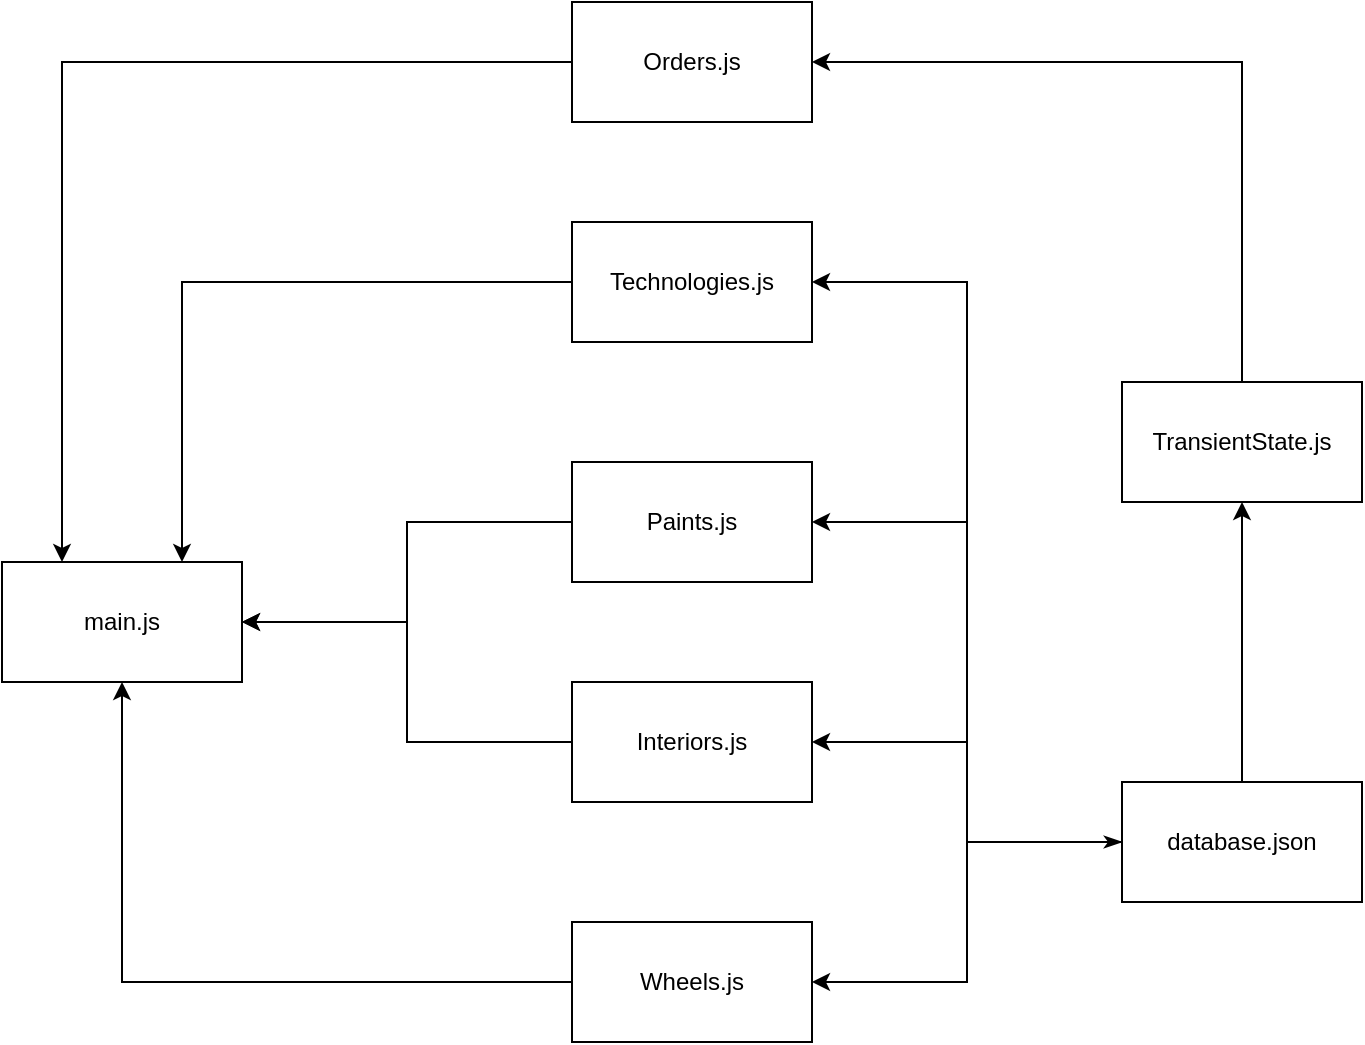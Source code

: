 <mxfile>
    <diagram name="Page-1" id="6lc6j4jsBSMnY9UfaCnR">
        <mxGraphModel dx="390" dy="692" grid="1" gridSize="10" guides="1" tooltips="1" connect="1" arrows="1" fold="1" page="1" pageScale="1" pageWidth="850" pageHeight="1100" math="0" shadow="0">
            <root>
                <mxCell id="0"/>
                <mxCell id="1" parent="0"/>
                <mxCell id="bwNeNpBCWAekBOxRI_Yp-1" value="main.js" style="rounded=0;whiteSpace=wrap;html=1;" parent="1" vertex="1">
                    <mxGeometry x="80" y="380" width="120" height="60" as="geometry"/>
                </mxCell>
                <mxCell id="bwNeNpBCWAekBOxRI_Yp-20" style="edgeStyle=orthogonalEdgeStyle;rounded=0;orthogonalLoop=1;jettySize=auto;html=1;entryX=1;entryY=0.5;entryDx=0;entryDy=0;" parent="1" source="bwNeNpBCWAekBOxRI_Yp-2" target="bwNeNpBCWAekBOxRI_Yp-8" edge="1">
                    <mxGeometry relative="1" as="geometry">
                        <Array as="points">
                            <mxPoint x="700" y="130"/>
                        </Array>
                    </mxGeometry>
                </mxCell>
                <mxCell id="bwNeNpBCWAekBOxRI_Yp-2" value="TransientState.js" style="rounded=0;whiteSpace=wrap;html=1;" parent="1" vertex="1">
                    <mxGeometry x="640" y="290" width="120" height="60" as="geometry"/>
                </mxCell>
                <mxCell id="bwNeNpBCWAekBOxRI_Yp-17" style="edgeStyle=orthogonalEdgeStyle;rounded=0;orthogonalLoop=1;jettySize=auto;html=1;" parent="1" source="bwNeNpBCWAekBOxRI_Yp-3" target="bwNeNpBCWAekBOxRI_Yp-1" edge="1">
                    <mxGeometry relative="1" as="geometry">
                        <Array as="points">
                            <mxPoint x="170" y="240"/>
                        </Array>
                    </mxGeometry>
                </mxCell>
                <mxCell id="bwNeNpBCWAekBOxRI_Yp-3" value="Technologies.js" style="rounded=0;whiteSpace=wrap;html=1;" parent="1" vertex="1">
                    <mxGeometry x="365" y="210" width="120" height="60" as="geometry"/>
                </mxCell>
                <mxCell id="bwNeNpBCWAekBOxRI_Yp-16" style="edgeStyle=orthogonalEdgeStyle;rounded=0;orthogonalLoop=1;jettySize=auto;html=1;entryX=1;entryY=0.5;entryDx=0;entryDy=0;" parent="1" source="bwNeNpBCWAekBOxRI_Yp-4" target="bwNeNpBCWAekBOxRI_Yp-1" edge="1">
                    <mxGeometry relative="1" as="geometry">
                        <mxPoint x="150" y="490" as="targetPoint"/>
                    </mxGeometry>
                </mxCell>
                <mxCell id="bwNeNpBCWAekBOxRI_Yp-4" value="Paints.js" style="rounded=0;whiteSpace=wrap;html=1;" parent="1" vertex="1">
                    <mxGeometry x="365" y="330" width="120" height="60" as="geometry"/>
                </mxCell>
                <mxCell id="bwNeNpBCWAekBOxRI_Yp-15" style="edgeStyle=orthogonalEdgeStyle;rounded=0;orthogonalLoop=1;jettySize=auto;html=1;entryX=1;entryY=0.5;entryDx=0;entryDy=0;" parent="1" source="bwNeNpBCWAekBOxRI_Yp-5" target="bwNeNpBCWAekBOxRI_Yp-1" edge="1">
                    <mxGeometry relative="1" as="geometry"/>
                </mxCell>
                <mxCell id="bwNeNpBCWAekBOxRI_Yp-5" value="Interiors.js" style="rounded=0;whiteSpace=wrap;html=1;" parent="1" vertex="1">
                    <mxGeometry x="365" y="440" width="120" height="60" as="geometry"/>
                </mxCell>
                <mxCell id="bwNeNpBCWAekBOxRI_Yp-13" style="edgeStyle=orthogonalEdgeStyle;rounded=0;orthogonalLoop=1;jettySize=auto;html=1;entryX=0.5;entryY=1;entryDx=0;entryDy=0;" parent="1" source="bwNeNpBCWAekBOxRI_Yp-6" target="bwNeNpBCWAekBOxRI_Yp-1" edge="1">
                    <mxGeometry relative="1" as="geometry"/>
                </mxCell>
                <mxCell id="bwNeNpBCWAekBOxRI_Yp-6" value="Wheels.js" style="rounded=0;whiteSpace=wrap;html=1;" parent="1" vertex="1">
                    <mxGeometry x="365" y="560" width="120" height="60" as="geometry"/>
                </mxCell>
                <mxCell id="bwNeNpBCWAekBOxRI_Yp-9" style="edgeStyle=orthogonalEdgeStyle;rounded=0;orthogonalLoop=1;jettySize=auto;html=1;entryX=1;entryY=0.5;entryDx=0;entryDy=0;" parent="1" source="bwNeNpBCWAekBOxRI_Yp-7" target="bwNeNpBCWAekBOxRI_Yp-3" edge="1">
                    <mxGeometry relative="1" as="geometry"/>
                </mxCell>
                <mxCell id="bwNeNpBCWAekBOxRI_Yp-10" style="edgeStyle=orthogonalEdgeStyle;rounded=0;orthogonalLoop=1;jettySize=auto;html=1;entryX=1;entryY=0.5;entryDx=0;entryDy=0;" parent="1" source="bwNeNpBCWAekBOxRI_Yp-7" target="bwNeNpBCWAekBOxRI_Yp-4" edge="1">
                    <mxGeometry relative="1" as="geometry"/>
                </mxCell>
                <mxCell id="bwNeNpBCWAekBOxRI_Yp-11" style="edgeStyle=orthogonalEdgeStyle;rounded=0;orthogonalLoop=1;jettySize=auto;html=1;entryX=1;entryY=0.5;entryDx=0;entryDy=0;" parent="1" source="bwNeNpBCWAekBOxRI_Yp-7" target="bwNeNpBCWAekBOxRI_Yp-5" edge="1">
                    <mxGeometry relative="1" as="geometry"/>
                </mxCell>
                <mxCell id="bwNeNpBCWAekBOxRI_Yp-12" style="edgeStyle=orthogonalEdgeStyle;rounded=0;orthogonalLoop=1;jettySize=auto;html=1;entryX=1;entryY=0.5;entryDx=0;entryDy=0;startArrow=classicThin;startFill=1;" parent="1" source="bwNeNpBCWAekBOxRI_Yp-7" target="bwNeNpBCWAekBOxRI_Yp-6" edge="1">
                    <mxGeometry relative="1" as="geometry"/>
                </mxCell>
                <mxCell id="bwNeNpBCWAekBOxRI_Yp-19" style="edgeStyle=orthogonalEdgeStyle;rounded=0;orthogonalLoop=1;jettySize=auto;html=1;entryX=0.5;entryY=1;entryDx=0;entryDy=0;" parent="1" source="bwNeNpBCWAekBOxRI_Yp-7" target="bwNeNpBCWAekBOxRI_Yp-2" edge="1">
                    <mxGeometry relative="1" as="geometry"/>
                </mxCell>
                <mxCell id="bwNeNpBCWAekBOxRI_Yp-7" value="database.json" style="rounded=0;whiteSpace=wrap;html=1;" parent="1" vertex="1">
                    <mxGeometry x="640" y="490" width="120" height="60" as="geometry"/>
                </mxCell>
                <mxCell id="bwNeNpBCWAekBOxRI_Yp-21" style="edgeStyle=orthogonalEdgeStyle;rounded=0;orthogonalLoop=1;jettySize=auto;html=1;entryX=0.25;entryY=0;entryDx=0;entryDy=0;" parent="1" source="bwNeNpBCWAekBOxRI_Yp-8" target="bwNeNpBCWAekBOxRI_Yp-1" edge="1">
                    <mxGeometry relative="1" as="geometry"/>
                </mxCell>
                <mxCell id="bwNeNpBCWAekBOxRI_Yp-8" value="Orders.js" style="rounded=0;whiteSpace=wrap;html=1;" parent="1" vertex="1">
                    <mxGeometry x="365" y="100" width="120" height="60" as="geometry"/>
                </mxCell>
            </root>
        </mxGraphModel>
    </diagram>
</mxfile>